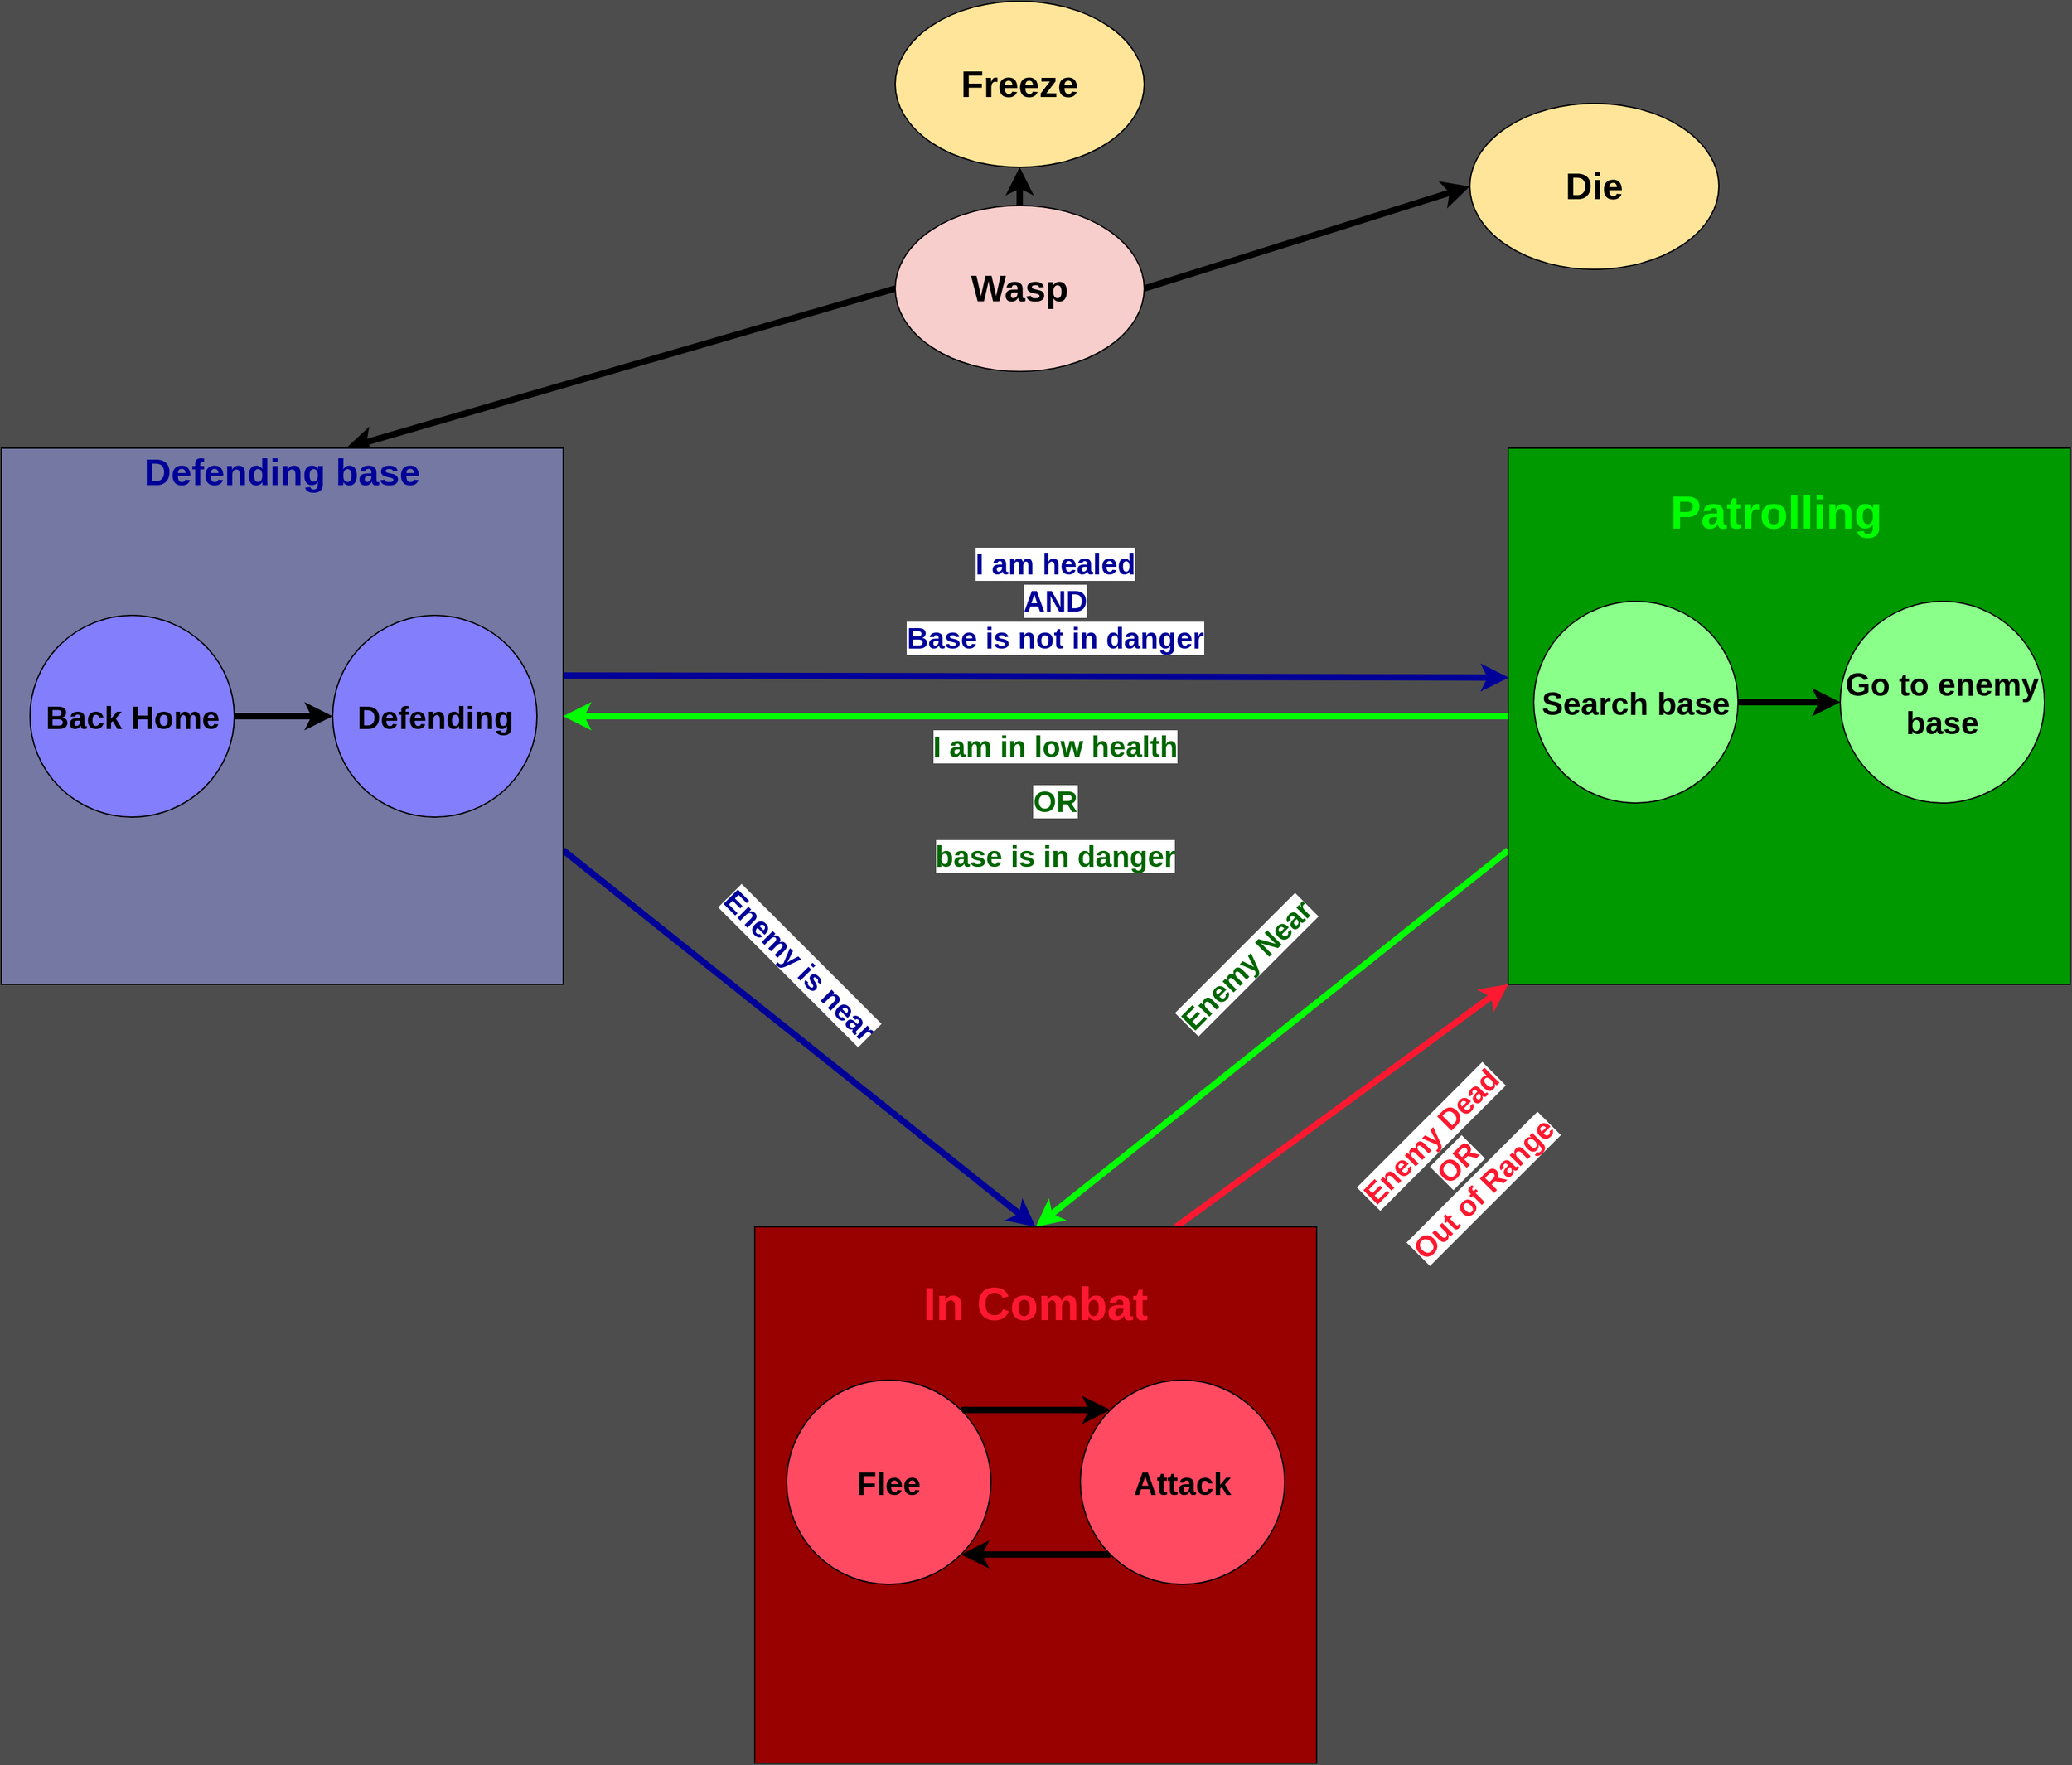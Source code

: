<mxfile version="14.6.11" type="device"><diagram id="U3VLrjNrP2UcwyHw-z62" name="StateMachine"><mxGraphModel dx="981" dy="1695" grid="1" gridSize="10" guides="1" tooltips="1" connect="1" arrows="1" fold="1" page="1" pageScale="1" pageWidth="1654" pageHeight="1169" background="#4D4D4D" math="0" shadow="0"><root><mxCell id="0"/><mxCell id="1" parent="0"/><mxCell id="f0_w-JrbzVX0MoQvN1JX-22" style="edgeStyle=none;rounded=0;orthogonalLoop=1;jettySize=auto;html=1;exitX=0;exitY=0.5;exitDx=0;exitDy=0;strokeWidth=5;entryX=1;entryY=0.5;entryDx=0;entryDy=0;strokeColor=#00FF00;" parent="1" source="f0_w-JrbzVX0MoQvN1JX-41" target="f0_w-JrbzVX0MoQvN1JX-37" edge="1"><mxGeometry relative="1" as="geometry"><mxPoint x="540" y="530" as="targetPoint"/><mxPoint x="1030" y="530" as="sourcePoint"/></mxGeometry></mxCell><mxCell id="f0_w-JrbzVX0MoQvN1JX-29" style="edgeStyle=none;rounded=0;orthogonalLoop=1;jettySize=auto;html=1;exitX=0;exitY=0.75;exitDx=0;exitDy=0;entryX=0.5;entryY=0;entryDx=0;entryDy=0;strokeWidth=5;strokeColor=#00FF00;" parent="1" source="f0_w-JrbzVX0MoQvN1JX-41" target="f0_w-JrbzVX0MoQvN1JX-46" edge="1"><mxGeometry relative="1" as="geometry"><mxPoint x="1030" y="635" as="sourcePoint"/><mxPoint x="787.5" y="860" as="targetPoint"/></mxGeometry></mxCell><mxCell id="f0_w-JrbzVX0MoQvN1JX-7" style="rounded=0;orthogonalLoop=1;jettySize=auto;html=1;exitX=1;exitY=0.5;exitDx=0;exitDy=0;entryX=0;entryY=0.5;entryDx=0;entryDy=0;strokeWidth=5;" parent="1" source="f0_w-JrbzVX0MoQvN1JX-5" target="f0_w-JrbzVX0MoQvN1JX-6" edge="1"><mxGeometry relative="1" as="geometry"/></mxCell><mxCell id="f0_w-JrbzVX0MoQvN1JX-13" style="edgeStyle=none;rounded=0;orthogonalLoop=1;jettySize=auto;html=1;exitX=0;exitY=0.5;exitDx=0;exitDy=0;entryX=0.5;entryY=0;entryDx=0;entryDy=0;strokeWidth=5;" parent="1" source="f0_w-JrbzVX0MoQvN1JX-5" edge="1"><mxGeometry relative="1" as="geometry"><mxPoint x="320" y="320" as="targetPoint"/></mxGeometry></mxCell><mxCell id="k-67hO2OkT1L-ZZaheQI-3" style="edgeStyle=orthogonalEdgeStyle;rounded=0;orthogonalLoop=1;jettySize=auto;html=1;exitX=0.5;exitY=0;exitDx=0;exitDy=0;entryX=0.5;entryY=1;entryDx=0;entryDy=0;strokeWidth=5;" edge="1" parent="1" source="f0_w-JrbzVX0MoQvN1JX-5" target="k-67hO2OkT1L-ZZaheQI-2"><mxGeometry relative="1" as="geometry"/></mxCell><mxCell id="f0_w-JrbzVX0MoQvN1JX-5" value="&lt;font style=&quot;font-size: 29px&quot;&gt;&lt;b&gt;Wasp&lt;br&gt;&lt;/b&gt;&lt;/font&gt;" style="ellipse;whiteSpace=wrap;html=1;fillColor=#F8CECC;" parent="1" vertex="1"><mxGeometry x="750" y="130" width="195" height="130" as="geometry"/></mxCell><mxCell id="f0_w-JrbzVX0MoQvN1JX-6" value="&lt;font style=&quot;font-size: 29px&quot;&gt;&lt;b&gt;Die&lt;br&gt;&lt;/b&gt;&lt;/font&gt;" style="ellipse;whiteSpace=wrap;html=1;fillColor=#FFE599;" parent="1" vertex="1"><mxGeometry x="1200" y="50" width="195" height="130" as="geometry"/></mxCell><mxCell id="f0_w-JrbzVX0MoQvN1JX-21" style="edgeStyle=none;rounded=0;orthogonalLoop=1;jettySize=auto;html=1;exitX=1.001;exitY=0.424;exitDx=0;exitDy=0;strokeWidth=5;exitPerimeter=0;entryX=0.001;entryY=0.428;entryDx=0;entryDy=0;entryPerimeter=0;strokeColor=#000099;" parent="1" source="f0_w-JrbzVX0MoQvN1JX-37" target="f0_w-JrbzVX0MoQvN1JX-41" edge="1"><mxGeometry relative="1" as="geometry"><mxPoint x="1029.12" y="500.18" as="targetPoint"/><mxPoint x="540" y="499.76" as="sourcePoint"/></mxGeometry></mxCell><mxCell id="f0_w-JrbzVX0MoQvN1JX-23" value="&lt;p style=&quot;line-height: 105%&quot;&gt;&lt;/p&gt;&lt;h1&gt;&lt;/h1&gt;&lt;h1&gt;&lt;span style=&quot;font-size: 23px ; background-color: rgb(255 , 255 , 255)&quot;&gt;&lt;font color=&quot;#006600&quot;&gt;Enemy Near&lt;/font&gt;&lt;/span&gt;&lt;/h1&gt;&lt;p&gt;&lt;/p&gt;" style="text;html=1;align=center;verticalAlign=middle;resizable=0;points=[];autosize=1;rotation=-45;shadow=0;" parent="1" vertex="1"><mxGeometry x="950" y="700" width="150" height="50" as="geometry"/></mxCell><mxCell id="f0_w-JrbzVX0MoQvN1JX-28" value="&lt;p style=&quot;line-height: 105%&quot;&gt;&lt;/p&gt;&lt;h1&gt;&lt;/h1&gt;&lt;h1&gt;&lt;span style=&quot;font-size: 23px ; background-color: rgb(255 , 255 , 255)&quot;&gt;&lt;font color=&quot;#ff1930&quot;&gt;Enemy Dead&lt;br&gt;OR&lt;br&gt;Out of Range&lt;/font&gt;&lt;/span&gt;&lt;/h1&gt;&lt;p&gt;&lt;/p&gt;" style="text;html=1;align=center;verticalAlign=middle;resizable=0;points=[];autosize=1;rotation=-45;shadow=0;" parent="1" vertex="1"><mxGeometry x="1110" y="840" width="160" height="80" as="geometry"/></mxCell><mxCell id="f0_w-JrbzVX0MoQvN1JX-55" style="edgeStyle=none;rounded=0;orthogonalLoop=1;jettySize=auto;html=1;exitX=1;exitY=0.75;exitDx=0;exitDy=0;entryX=0.5;entryY=0;entryDx=0;entryDy=0;strokeWidth=5;strokeColor=#000099;" parent="1" source="f0_w-JrbzVX0MoQvN1JX-37" target="f0_w-JrbzVX0MoQvN1JX-46" edge="1"><mxGeometry relative="1" as="geometry"/></mxCell><mxCell id="f0_w-JrbzVX0MoQvN1JX-37" value="&lt;font style=&quot;font-size: 29px&quot;&gt;&lt;b&gt;&lt;font color=&quot;#000099&quot;&gt;Defending base&lt;br&gt;&lt;/font&gt;&lt;br&gt;&lt;br&gt;&lt;br&gt;&lt;br&gt;&lt;br&gt;&lt;br&gt;&lt;br&gt;&lt;br&gt;&lt;br&gt;&lt;br&gt;&lt;br&gt;&lt;/b&gt;&lt;/font&gt;" style="rounded=0;whiteSpace=wrap;html=1;align=center;fillColor=#7478A3;" parent="1" vertex="1"><mxGeometry x="50" y="320" width="440" height="420" as="geometry"/></mxCell><mxCell id="f0_w-JrbzVX0MoQvN1JX-38" style="edgeStyle=none;rounded=0;orthogonalLoop=1;jettySize=auto;html=1;exitX=1;exitY=0.5;exitDx=0;exitDy=0;entryX=0;entryY=0.5;entryDx=0;entryDy=0;strokeWidth=5;" parent="1" source="f0_w-JrbzVX0MoQvN1JX-39" target="f0_w-JrbzVX0MoQvN1JX-40" edge="1"><mxGeometry relative="1" as="geometry"/></mxCell><mxCell id="f0_w-JrbzVX0MoQvN1JX-39" value="&lt;font style=&quot;font-size: 25px&quot;&gt;&lt;b&gt;Back Home&lt;br&gt;&lt;/b&gt;&lt;/font&gt;" style="ellipse;whiteSpace=wrap;html=1;fillColor=#827EFC;" parent="1" vertex="1"><mxGeometry x="72.5" y="451" width="160" height="158" as="geometry"/></mxCell><mxCell id="f0_w-JrbzVX0MoQvN1JX-40" value="&lt;font style=&quot;font-size: 25px&quot;&gt;&lt;b&gt;Defending&lt;br&gt;&lt;/b&gt;&lt;/font&gt;" style="ellipse;whiteSpace=wrap;html=1;fillColor=#827EFC;" parent="1" vertex="1"><mxGeometry x="309.5" y="451" width="160" height="158" as="geometry"/></mxCell><mxCell id="f0_w-JrbzVX0MoQvN1JX-41" value="&lt;font style=&quot;font-size: 29px&quot;&gt;&lt;b&gt;&lt;br&gt;&lt;/b&gt;&lt;/font&gt;" style="rounded=0;whiteSpace=wrap;html=1;align=center;fillColor=#009900;" parent="1" vertex="1"><mxGeometry x="1230" y="320" width="440" height="420" as="geometry"/></mxCell><mxCell id="f0_w-JrbzVX0MoQvN1JX-42" value="&lt;font style=&quot;font-size: 36px&quot;&gt;&lt;b&gt;&lt;font color=&quot;#00ff00&quot;&gt;Patrolling&lt;/font&gt;&lt;br&gt;&lt;/b&gt;&lt;/font&gt;" style="text;html=1;strokeColor=none;fillColor=none;align=center;verticalAlign=middle;whiteSpace=wrap;rounded=0;" parent="1" vertex="1"><mxGeometry x="1420" y="360" width="40" height="20" as="geometry"/></mxCell><mxCell id="f0_w-JrbzVX0MoQvN1JX-43" style="edgeStyle=none;rounded=0;orthogonalLoop=1;jettySize=auto;html=1;exitX=1;exitY=0.5;exitDx=0;exitDy=0;entryX=0;entryY=0.5;entryDx=0;entryDy=0;strokeWidth=5;" parent="1" source="f0_w-JrbzVX0MoQvN1JX-44" target="f0_w-JrbzVX0MoQvN1JX-45" edge="1"><mxGeometry relative="1" as="geometry"/></mxCell><mxCell id="f0_w-JrbzVX0MoQvN1JX-44" value="&lt;font style=&quot;font-size: 25px&quot;&gt;&lt;b&gt;Search base&lt;br&gt;&lt;/b&gt;&lt;/font&gt;" style="ellipse;whiteSpace=wrap;html=1;fillColor=#8AFF8A;" parent="1" vertex="1"><mxGeometry x="1250" y="440" width="160" height="158" as="geometry"/></mxCell><mxCell id="f0_w-JrbzVX0MoQvN1JX-45" value="&lt;font style=&quot;font-size: 25px&quot;&gt;&lt;b&gt;Go to enemy base&lt;br&gt;&lt;/b&gt;&lt;/font&gt;" style="ellipse;whiteSpace=wrap;html=1;fillColor=#8AFF8A;" parent="1" vertex="1"><mxGeometry x="1490" y="440" width="160" height="158" as="geometry"/></mxCell><mxCell id="f0_w-JrbzVX0MoQvN1JX-52" style="edgeStyle=none;rounded=0;orthogonalLoop=1;jettySize=auto;html=1;exitX=0.75;exitY=0;exitDx=0;exitDy=0;entryX=0;entryY=1;entryDx=0;entryDy=0;strokeWidth=5;strokeColor=#FF1930;" parent="1" source="f0_w-JrbzVX0MoQvN1JX-46" target="f0_w-JrbzVX0MoQvN1JX-41" edge="1"><mxGeometry relative="1" as="geometry"/></mxCell><mxCell id="f0_w-JrbzVX0MoQvN1JX-46" value="&lt;font style=&quot;font-size: 29px&quot;&gt;&lt;b&gt;&lt;br&gt;&lt;/b&gt;&lt;/font&gt;" style="rounded=0;whiteSpace=wrap;html=1;align=center;fillColor=#990000;" parent="1" vertex="1"><mxGeometry x="640" y="930" width="440" height="420" as="geometry"/></mxCell><mxCell id="f0_w-JrbzVX0MoQvN1JX-47" value="&lt;font style=&quot;font-size: 36px&quot; color=&quot;#ff1930&quot;&gt;&lt;b&gt;In Combat&lt;/b&gt;&lt;/font&gt;" style="text;html=1;strokeColor=none;fillColor=none;align=center;verticalAlign=middle;whiteSpace=wrap;rounded=0;" parent="1" vertex="1"><mxGeometry x="740" y="980" width="240" height="20" as="geometry"/></mxCell><mxCell id="f0_w-JrbzVX0MoQvN1JX-48" style="edgeStyle=none;rounded=0;orthogonalLoop=1;jettySize=auto;html=1;exitX=1;exitY=0;exitDx=0;exitDy=0;entryX=0;entryY=0;entryDx=0;entryDy=0;strokeColor=#000000;strokeWidth=5;" parent="1" source="f0_w-JrbzVX0MoQvN1JX-49" target="f0_w-JrbzVX0MoQvN1JX-51" edge="1"><mxGeometry relative="1" as="geometry"/></mxCell><mxCell id="f0_w-JrbzVX0MoQvN1JX-49" value="&lt;font style=&quot;font-size: 25px&quot;&gt;&lt;b&gt;Flee&lt;br&gt;&lt;/b&gt;&lt;/font&gt;" style="ellipse;whiteSpace=wrap;html=1;fillColor=#FF4A62;" parent="1" vertex="1"><mxGeometry x="665" y="1050" width="160" height="160" as="geometry"/></mxCell><mxCell id="f0_w-JrbzVX0MoQvN1JX-50" style="edgeStyle=none;rounded=0;orthogonalLoop=1;jettySize=auto;html=1;exitX=0;exitY=1;exitDx=0;exitDy=0;entryX=1;entryY=1;entryDx=0;entryDy=0;strokeColor=#000000;strokeWidth=5;" parent="1" source="f0_w-JrbzVX0MoQvN1JX-51" target="f0_w-JrbzVX0MoQvN1JX-49" edge="1"><mxGeometry relative="1" as="geometry"/></mxCell><mxCell id="f0_w-JrbzVX0MoQvN1JX-51" value="&lt;font style=&quot;font-size: 25px&quot;&gt;&lt;b&gt;Attack&lt;br&gt;&lt;/b&gt;&lt;/font&gt;" style="ellipse;whiteSpace=wrap;html=1;fillColor=#FF4A62;" parent="1" vertex="1"><mxGeometry x="895" y="1050" width="160" height="160" as="geometry"/></mxCell><mxCell id="f0_w-JrbzVX0MoQvN1JX-53" value="&lt;p style=&quot;line-height: 105%&quot;&gt;&lt;/p&gt;&lt;h1&gt;&lt;/h1&gt;&lt;h1&gt;&lt;span style=&quot;font-size: 23px ; background-color: rgb(255 , 255 , 255)&quot;&gt;&lt;font color=&quot;#000099&quot;&gt;I am healed&lt;br&gt;AND&lt;br&gt;Base is not in danger&lt;/font&gt;&lt;/span&gt;&lt;/h1&gt;&lt;p&gt;&lt;/p&gt;" style="text;html=1;align=center;verticalAlign=middle;resizable=0;points=[];autosize=1;rotation=0;shadow=0;" parent="1" vertex="1"><mxGeometry x="750" y="400" width="250" height="80" as="geometry"/></mxCell><mxCell id="f0_w-JrbzVX0MoQvN1JX-54" value="&lt;p style=&quot;line-height: 120%&quot;&gt;&lt;/p&gt;&lt;h1&gt;&lt;/h1&gt;&lt;h1 style=&quot;font-size: 23px&quot;&gt;&lt;font color=&quot;#006600&quot; style=&quot;font-size: 23px ; background-color: rgb(255 , 255 , 255)&quot;&gt;I am in low health&lt;/font&gt;&lt;/h1&gt;&lt;h1 style=&quot;font-size: 23px&quot;&gt;&lt;font color=&quot;#006600&quot; style=&quot;background-color: rgb(255 , 255 , 255)&quot;&gt;OR&lt;/font&gt;&lt;/h1&gt;&lt;div style=&quot;font-size: 23px&quot;&gt;&lt;font color=&quot;#006600&quot; style=&quot;font-size: 23px&quot;&gt;&lt;b style=&quot;background-color: rgb(255 , 255 , 255)&quot;&gt;base is in danger&lt;/b&gt;&lt;/font&gt;&lt;/div&gt;&lt;p&gt;&lt;/p&gt;" style="text;html=1;align=center;verticalAlign=middle;resizable=0;points=[];autosize=1;rotation=0;shadow=0;" parent="1" vertex="1"><mxGeometry x="770" y="540" width="210" height="110" as="geometry"/></mxCell><mxCell id="f0_w-JrbzVX0MoQvN1JX-56" value="&lt;p style=&quot;line-height: 105%&quot;&gt;&lt;/p&gt;&lt;h1&gt;&lt;/h1&gt;&lt;h1&gt;&lt;font color=&quot;#000099&quot;&gt;&lt;span style=&quot;font-size: 23px ; background-color: rgb(255 , 255 , 255)&quot;&gt;Enemy is near&lt;/span&gt;&lt;/font&gt;&lt;/h1&gt;&lt;p&gt;&lt;/p&gt;" style="text;html=1;align=center;verticalAlign=middle;resizable=0;points=[];autosize=1;rotation=45;shadow=0;" parent="1" vertex="1"><mxGeometry x="590" y="700" width="170" height="50" as="geometry"/></mxCell><mxCell id="k-67hO2OkT1L-ZZaheQI-2" value="&lt;font style=&quot;font-size: 29px&quot;&gt;&lt;b&gt;Freeze&lt;br&gt;&lt;/b&gt;&lt;/font&gt;" style="ellipse;whiteSpace=wrap;html=1;fillColor=#FFE599;" vertex="1" parent="1"><mxGeometry x="750" y="-30" width="195" height="130" as="geometry"/></mxCell></root></mxGraphModel></diagram></mxfile>